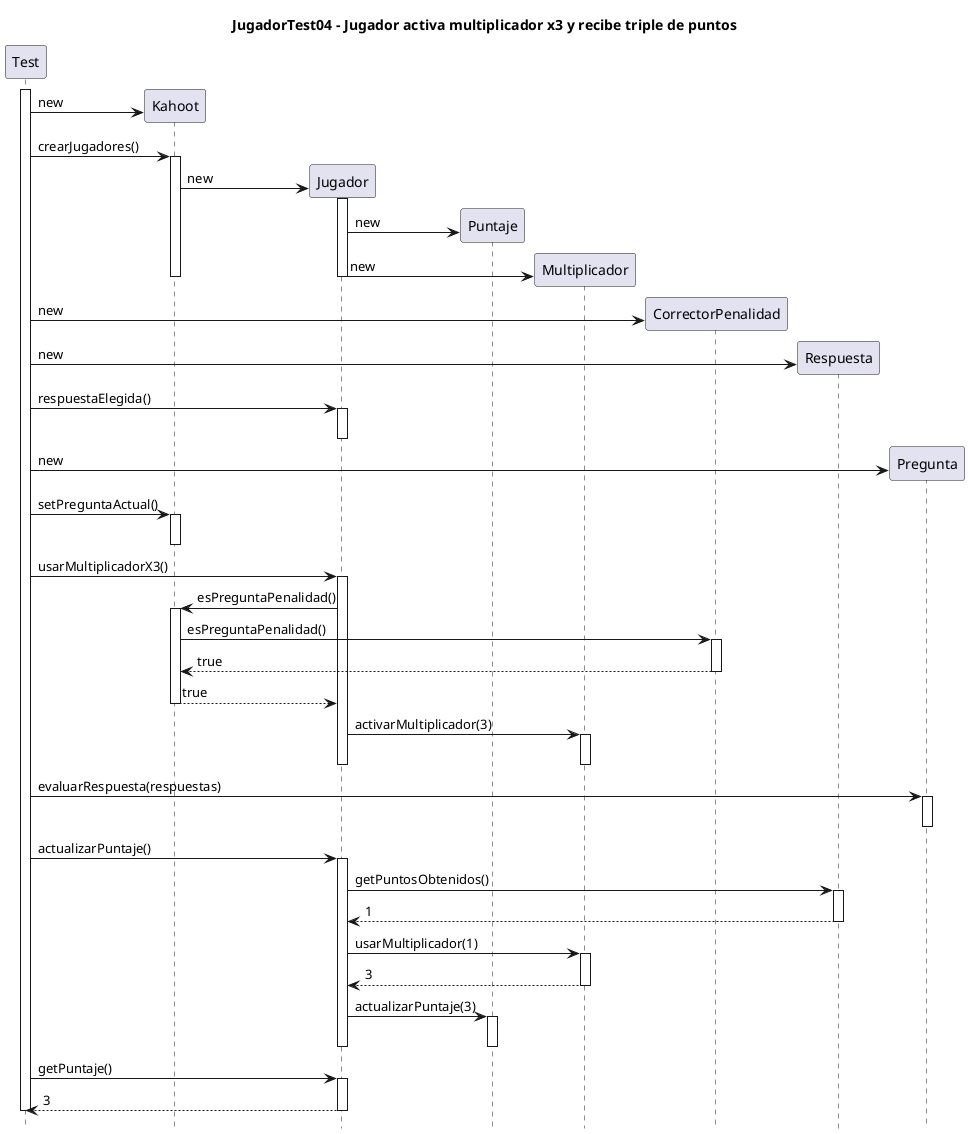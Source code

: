 @startuml DiagramaDeSecuenciaMultiplicador
hide footbox
title JugadorTest04 - Jugador activa multiplicador x3 y recibe triple de puntos
activate Test
create Kahoot
Test -> Kahoot : new
Test -> Kahoot : crearJugadores()
activate Kahoot
create Jugador
Kahoot -> Jugador : new
activate Jugador
create Puntaje
Jugador -> Puntaje : new
create Multiplicador
Jugador -> Multiplicador: new
deactivate Jugador
deactivate Kahoot
create CorrectorPenalidad
Test -> CorrectorPenalidad: new
create "Respuesta"
Test -> "Respuesta": new
Test -> Jugador : respuestaElegida()
activate Jugador
deactivate Jugador
create Pregunta
Test -> Pregunta: new
Test -> Kahoot: setPreguntaActual()
activate Kahoot
deactivate Kahoot

Test -> Jugador: usarMultiplicadorX3()
activate Jugador
Jugador -> Kahoot: esPreguntaPenalidad()
activate Kahoot
Kahoot -> CorrectorPenalidad: esPreguntaPenalidad()
activate CorrectorPenalidad
CorrectorPenalidad --> Kahoot: true
deactivate CorrectorPenalidad
Kahoot --> Jugador: true
deactivate Kahoot
Jugador -> Multiplicador: activarMultiplicador(3)
activate Multiplicador
deactivate Multiplicador
deactivate Jugador

Test -> Pregunta: evaluarRespuesta(respuestas)
activate Pregunta
deactivate Pregunta

Test -> Jugador: actualizarPuntaje()
activate Jugador
Jugador -> Respuesta: getPuntosObtenidos()
activate Respuesta
Respuesta --> Jugador:1
deactivate Respuesta
Jugador -> Multiplicador: usarMultiplicador(1)
activate Multiplicador
Jugador <-- Multiplicador: 3
deactivate Multiplicador
Jugador -> Puntaje: actualizarPuntaje(3)
activate Puntaje
deactivate Puntaje
deactivate Jugador

Test -> Jugador: getPuntaje()
activate Jugador
Jugador --> Test: 3
deactivate Jugador

deactivate Test

@enduml